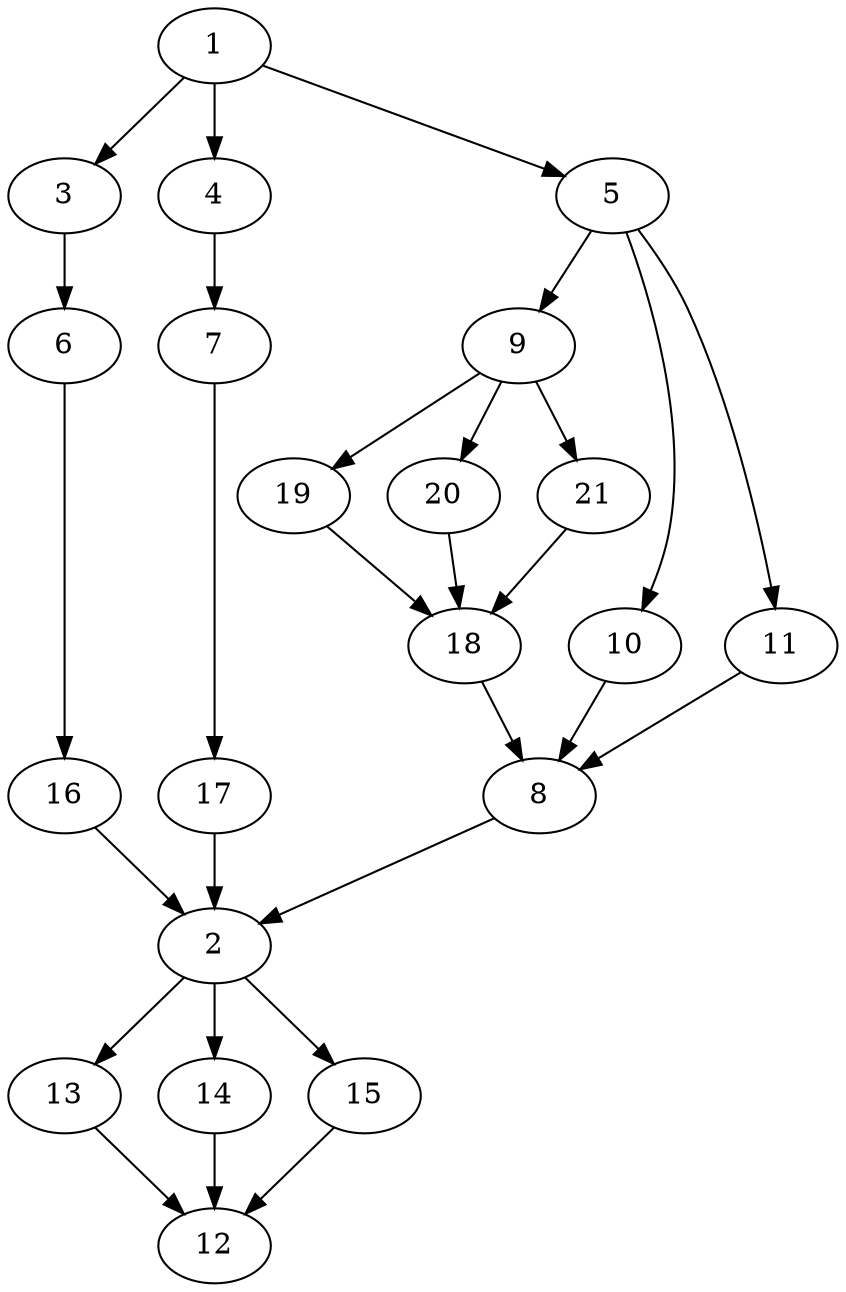 digraph "core_16p_gb_SeriesParallel-MaxBf-3_Nodes_21_CCR_0.99_WeightType_Random_schedule.gxl" {
	1	[Weight=5];
	2	[Weight=6];
	3	[Weight=6];
	4	[Weight=10];
	5	[Weight=12];
	6	[Weight=13];
	7	[Weight=6];
	8	[Weight=8];
	9	[Weight=13];
	10	[Weight=10];
	11	[Weight=3];
	12	[Weight=10];
	13	[Weight=9];
	14	[Weight=4];
	15	[Weight=9];
	16	[Weight=12];
	17	[Weight=6];
	18	[Weight=3];
	19	[Weight=5];
	20	[Weight=8];
	21	[Weight=8];
	1 -> 3	[Weight=5];
	1 -> 4	[Weight=5];
	1 -> 5	[Weight=4];
	2 -> 13	[Weight=7];
	2 -> 14	[Weight=2];
	2 -> 15	[Weight=8];
	3 -> 6	[Weight=4];
	4 -> 7	[Weight=10];
	5 -> 9	[Weight=3];
	5 -> 10	[Weight=4];
	5 -> 11	[Weight=6];
	6 -> 16	[Weight=3];
	7 -> 17	[Weight=9];
	8 -> 2	[Weight=4];
	9 -> 19	[Weight=7];
	9 -> 20	[Weight=7];
	9 -> 21	[Weight=3];
	10 -> 8	[Weight=7];
	11 -> 8	[Weight=10];
	13 -> 12	[Weight=4];
	14 -> 12	[Weight=8];
	15 -> 12	[Weight=7];
	16 -> 2	[Weight=5];
	17 -> 2	[Weight=4];
	18 -> 8	[Weight=8];
	19 -> 18	[Weight=8];
	20 -> 18	[Weight=5];
	21 -> 18	[Weight=8];
}
